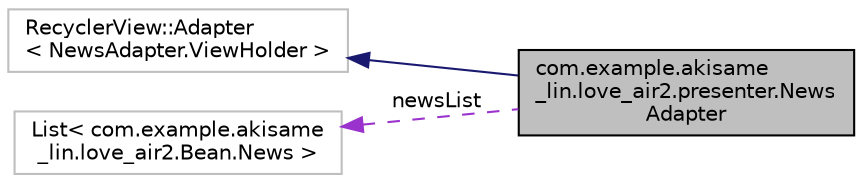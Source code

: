 digraph "com.example.akisame_lin.love_air2.presenter.NewsAdapter"
{
 // LATEX_PDF_SIZE
  edge [fontname="Helvetica",fontsize="10",labelfontname="Helvetica",labelfontsize="10"];
  node [fontname="Helvetica",fontsize="10",shape=record];
  rankdir="LR";
  Node2 [label="com.example.akisame\l_lin.love_air2.presenter.News\lAdapter",height=0.2,width=0.4,color="black", fillcolor="grey75", style="filled", fontcolor="black",tooltip=" "];
  Node3 -> Node2 [dir="back",color="midnightblue",fontsize="10",style="solid",fontname="Helvetica"];
  Node3 [label="RecyclerView::Adapter\l\< NewsAdapter.ViewHolder \>",height=0.2,width=0.4,color="grey75", fillcolor="white", style="filled",tooltip=" "];
  Node4 -> Node2 [dir="back",color="darkorchid3",fontsize="10",style="dashed",label=" newsList" ,fontname="Helvetica"];
  Node4 [label="List\< com.example.akisame\l_lin.love_air2.Bean.News \>",height=0.2,width=0.4,color="grey75", fillcolor="white", style="filled",tooltip=" "];
}
